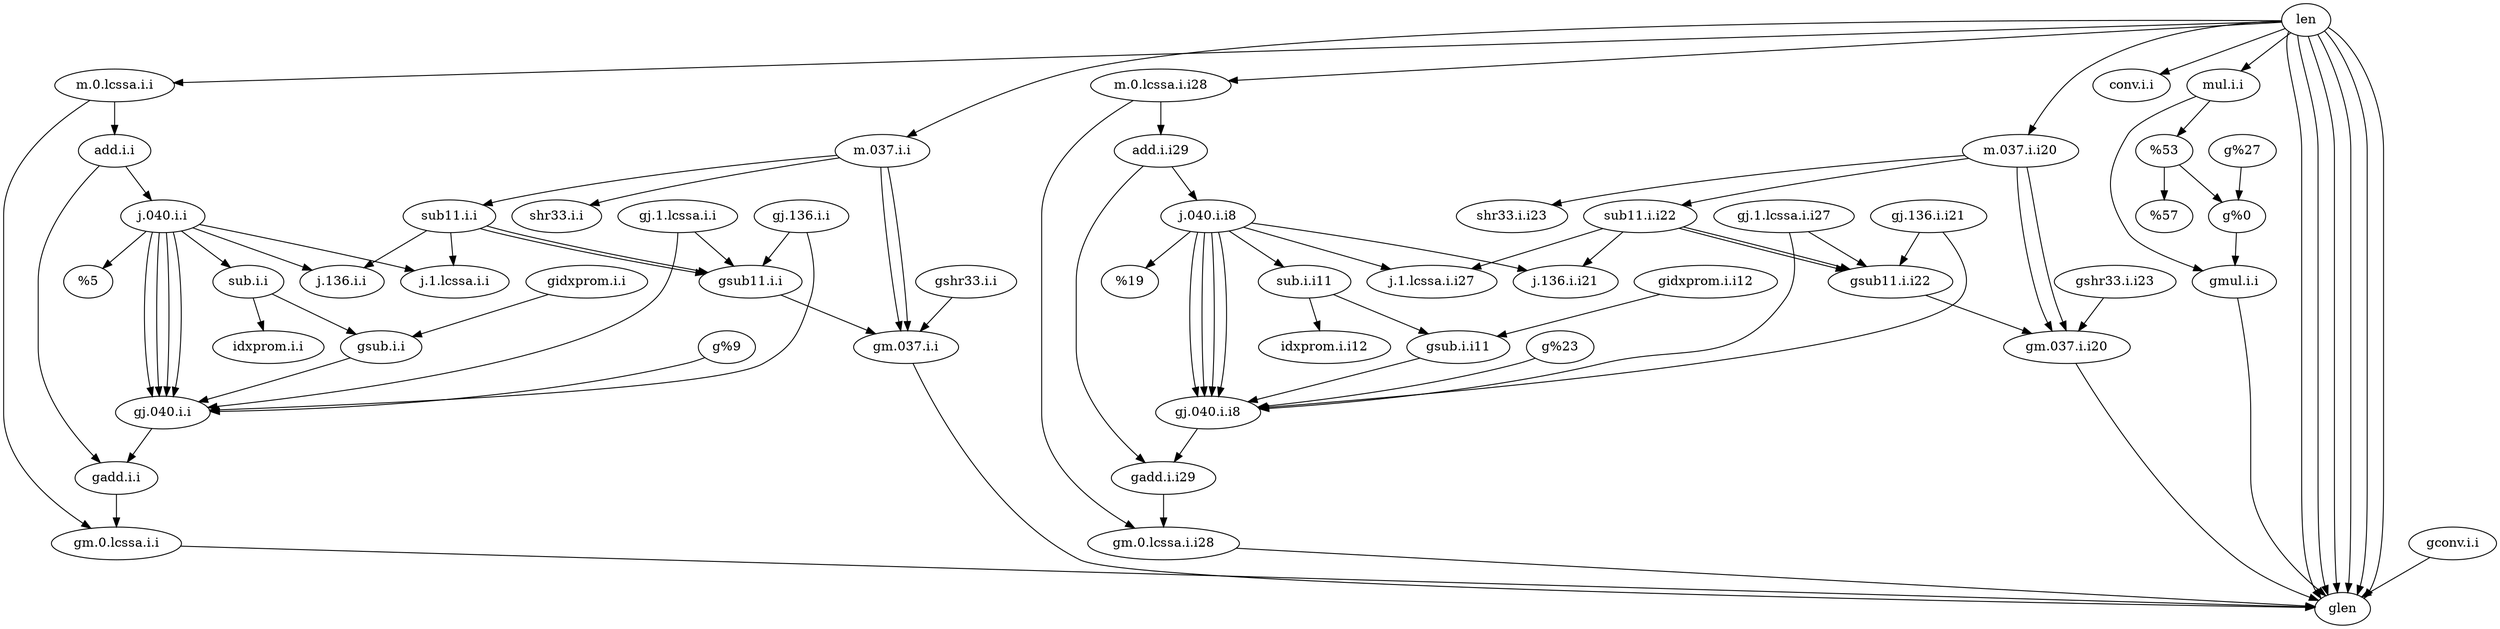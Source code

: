 digraph G {
	subgraph Forward {
		"j.040.i.i" -> "j.1.lcssa.i.i"
		"j.040.i.i" -> "%9"
		"j.040.i.i" -> "j.136.i.i"
		"j.040.i.i" -> "sub.i.i"
		"m.0.lcssa.i.i" -> "add.i.i"
		"m.037.i.i" -> "shr33.i.i"
		"m.037.i.i" -> "sub11.i.i"
		"j.040.i.i8" -> "%23"
		"j.040.i.i8" -> "sub.i.i11"
		"j.040.i.i8" -> "j.1.lcssa.i.i27"
		"j.040.i.i8" -> "j.136.i.i21"
		"m.0.lcssa.i.i28" -> "add.i.i29"
		"m.037.i.i20" -> "shr33.i.i23"
		"m.037.i.i20" -> "sub11.i.i22"
		"len" -> "conv.i.i"
		"len" -> "m.0.lcssa.i.i28"
		"len" -> "m.037.i.i"
		"len" -> "m.037.i.i20"
		"len" -> "m.0.lcssa.i.i"
		"len" -> "mul.i.i"
		"sub.i.i" -> "idxprom.i.i"
		"sub11.i.i22" -> "j.1.lcssa.i.i27"
		"sub11.i.i22" -> "j.136.i.i21"
		"mul.i.i" -> "%0"
		"%0" -> "%27"
		"sub11.i.i" -> "j.1.lcssa.i.i"
		"sub11.i.i" -> "j.136.i.i"
		"add.i.i29" -> "j.040.i.i8"
		"add.i.i" -> "j.040.i.i"
		"sub.i.i11" -> "idxprom.i.i12"
	}
	subgraph Reverse {
		"gj.040.i.i" -> "gadd.i.i"
		"add.i.i" -> "gadd.i.i"
		"gm.0.lcssa.i.i" -> "glen"
		"len" -> "glen"
		"gj.1.lcssa.i.i" -> "gj.040.i.i"
		"j.040.i.i" -> "gj.040.i.i"
		"gj.1.lcssa.i.i" -> "gsub11.i.i"
		"sub11.i.i" -> "gsub11.i.i"
		"gj.136.i.i" -> "gj.040.i.i"
		"j.040.i.i" -> "gj.040.i.i"
		"gj.136.i.i" -> "gsub11.i.i"
		"sub11.i.i" -> "gsub11.i.i"
		"gm.037.i.i" -> "glen"
		"len" -> "glen"
		"gj.040.i.i8" -> "gadd.i.i29"
		"add.i.i29" -> "gadd.i.i29"
		"gm.0.lcssa.i.i28" -> "glen"
		"len" -> "glen"
		"gj.1.lcssa.i.i27" -> "gsub11.i.i22"
		"sub11.i.i22" -> "gsub11.i.i22"
		"gj.1.lcssa.i.i27" -> "gj.040.i.i8"
		"j.040.i.i8" -> "gj.040.i.i8"
		"gj.136.i.i21" -> "gsub11.i.i22"
		"sub11.i.i22" -> "gsub11.i.i22"
		"gj.136.i.i21" -> "gj.040.i.i8"
		"j.040.i.i8" -> "gj.040.i.i8"
		"gm.037.i.i20" -> "glen"
		"len" -> "glen"
		"g%27" -> "g%0"
		"%0" -> "g%0"
		"gsub.i.i" -> "gj.040.i.i"
		"j.040.i.i" -> "gj.040.i.i"
		"gidxprom.i.i" -> "gsub.i.i"
		"sub.i.i" -> "gsub.i.i"
		"gsub11.i.i22" -> "gm.037.i.i20"
		"m.037.i.i20" -> "gm.037.i.i20"
		"gshr33.i.i23" -> "gm.037.i.i20"
		"m.037.i.i20" -> "gm.037.i.i20"
		"gmul.i.i" -> "glen"
		"len" -> "glen"
		"g%0" -> "gmul.i.i"
		"mul.i.i" -> "gmul.i.i"
		"g%9" -> "gj.040.i.i"
		"j.040.i.i" -> "gj.040.i.i"
		"gsub11.i.i" -> "gm.037.i.i"
		"m.037.i.i" -> "gm.037.i.i"
		"gshr33.i.i" -> "gm.037.i.i"
		"m.037.i.i" -> "gm.037.i.i"
		"gadd.i.i29" -> "gm.0.lcssa.i.i28"
		"m.0.lcssa.i.i28" -> "gm.0.lcssa.i.i28"
		"gconv.i.i" -> "glen"
		"len" -> "glen"
		"gadd.i.i" -> "gm.0.lcssa.i.i"
		"m.0.lcssa.i.i" -> "gm.0.lcssa.i.i"
		"g%23" -> "gj.040.i.i8"
		"j.040.i.i8" -> "gj.040.i.i8"
		"gsub.i.i11" -> "gj.040.i.i8"
		"j.040.i.i8" -> "gj.040.i.i8"
		"gidxprom.i.i12" -> "gsub.i.i11"
		"sub.i.i11" -> "gsub.i.i11"
	}
}
